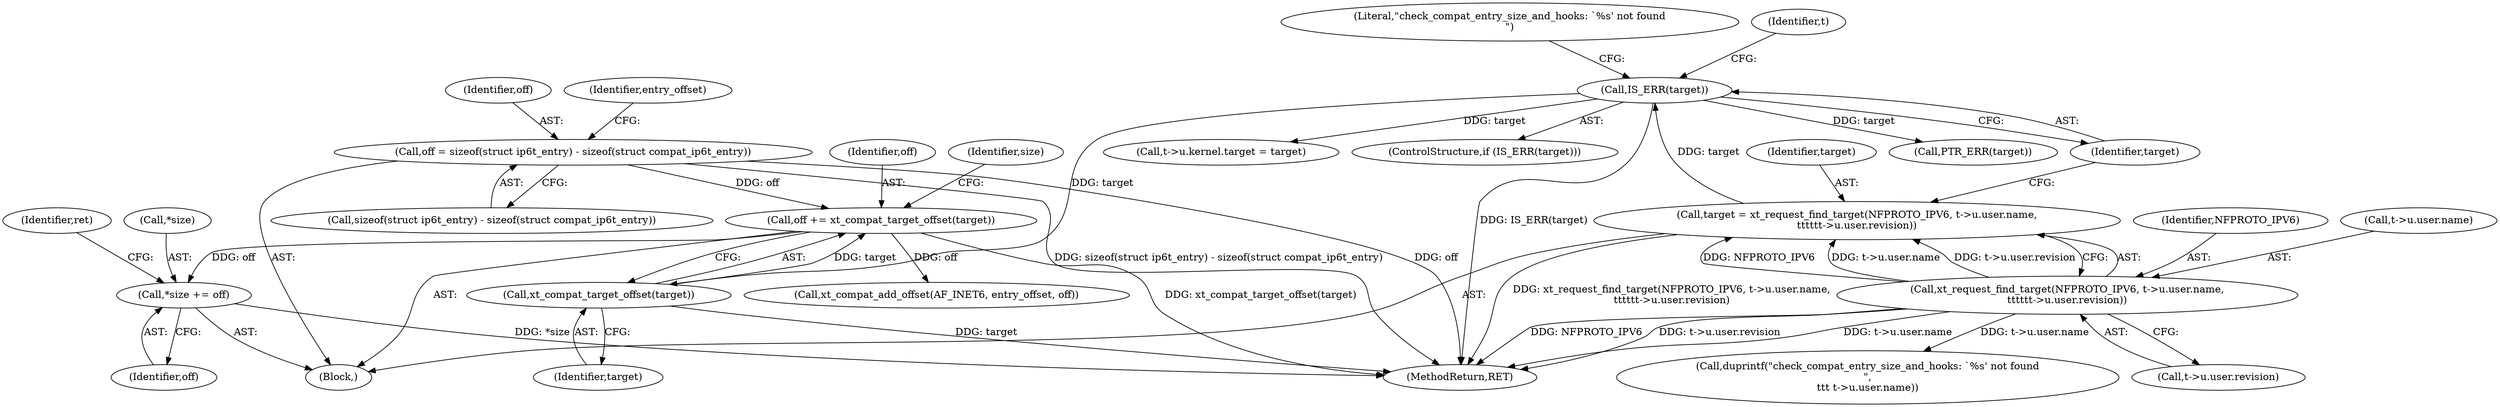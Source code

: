 digraph "0_linux_ce683e5f9d045e5d67d1312a42b359cb2ab2a13c_3@pointer" {
"1000269" [label="(Call,*size += off)"];
"1000265" [label="(Call,off += xt_compat_target_offset(target))"];
"1000267" [label="(Call,xt_compat_target_offset(target))"];
"1000239" [label="(Call,IS_ERR(target))"];
"1000220" [label="(Call,target = xt_request_find_target(NFPROTO_IPV6, t->u.user.name,\n\t\t\t\t\tt->u.user.revision))"];
"1000222" [label="(Call,xt_request_find_target(NFPROTO_IPV6, t->u.user.name,\n\t\t\t\t\tt->u.user.revision))"];
"1000178" [label="(Call,off = sizeof(struct ip6t_entry) - sizeof(struct compat_ip6t_entry))"];
"1000268" [label="(Identifier,target)"];
"1000265" [label="(Call,off += xt_compat_target_offset(target))"];
"1000274" [label="(Identifier,ret)"];
"1000111" [label="(Block,)"];
"1000220" [label="(Call,target = xt_request_find_target(NFPROTO_IPV6, t->u.user.name,\n\t\t\t\t\tt->u.user.revision))"];
"1000267" [label="(Call,xt_compat_target_offset(target))"];
"1000179" [label="(Identifier,off)"];
"1000243" [label="(Literal,\"check_compat_entry_size_and_hooks: `%s' not found\n\")"];
"1000221" [label="(Identifier,target)"];
"1000223" [label="(Identifier,NFPROTO_IPV6)"];
"1000242" [label="(Call,duprintf(\"check_compat_entry_size_and_hooks: `%s' not found\n\",\n\t\t\t t->u.user.name))"];
"1000180" [label="(Call,sizeof(struct ip6t_entry) - sizeof(struct compat_ip6t_entry))"];
"1000266" [label="(Identifier,off)"];
"1000270" [label="(Call,*size)"];
"1000275" [label="(Call,xt_compat_add_offset(AF_INET6, entry_offset, off))"];
"1000240" [label="(Identifier,target)"];
"1000253" [label="(Call,PTR_ERR(target))"];
"1000256" [label="(Call,t->u.kernel.target = target)"];
"1000178" [label="(Call,off = sizeof(struct ip6t_entry) - sizeof(struct compat_ip6t_entry))"];
"1000260" [label="(Identifier,t)"];
"1000186" [label="(Identifier,entry_offset)"];
"1000272" [label="(Identifier,off)"];
"1000269" [label="(Call,*size += off)"];
"1000238" [label="(ControlStructure,if (IS_ERR(target)))"];
"1000224" [label="(Call,t->u.user.name)"];
"1000222" [label="(Call,xt_request_find_target(NFPROTO_IPV6, t->u.user.name,\n\t\t\t\t\tt->u.user.revision))"];
"1000239" [label="(Call,IS_ERR(target))"];
"1000231" [label="(Call,t->u.user.revision)"];
"1000378" [label="(MethodReturn,RET)"];
"1000271" [label="(Identifier,size)"];
"1000269" -> "1000111"  [label="AST: "];
"1000269" -> "1000272"  [label="CFG: "];
"1000270" -> "1000269"  [label="AST: "];
"1000272" -> "1000269"  [label="AST: "];
"1000274" -> "1000269"  [label="CFG: "];
"1000269" -> "1000378"  [label="DDG: *size"];
"1000265" -> "1000269"  [label="DDG: off"];
"1000265" -> "1000111"  [label="AST: "];
"1000265" -> "1000267"  [label="CFG: "];
"1000266" -> "1000265"  [label="AST: "];
"1000267" -> "1000265"  [label="AST: "];
"1000271" -> "1000265"  [label="CFG: "];
"1000265" -> "1000378"  [label="DDG: xt_compat_target_offset(target)"];
"1000267" -> "1000265"  [label="DDG: target"];
"1000178" -> "1000265"  [label="DDG: off"];
"1000265" -> "1000275"  [label="DDG: off"];
"1000267" -> "1000268"  [label="CFG: "];
"1000268" -> "1000267"  [label="AST: "];
"1000267" -> "1000378"  [label="DDG: target"];
"1000239" -> "1000267"  [label="DDG: target"];
"1000239" -> "1000238"  [label="AST: "];
"1000239" -> "1000240"  [label="CFG: "];
"1000240" -> "1000239"  [label="AST: "];
"1000243" -> "1000239"  [label="CFG: "];
"1000260" -> "1000239"  [label="CFG: "];
"1000239" -> "1000378"  [label="DDG: IS_ERR(target)"];
"1000220" -> "1000239"  [label="DDG: target"];
"1000239" -> "1000253"  [label="DDG: target"];
"1000239" -> "1000256"  [label="DDG: target"];
"1000220" -> "1000111"  [label="AST: "];
"1000220" -> "1000222"  [label="CFG: "];
"1000221" -> "1000220"  [label="AST: "];
"1000222" -> "1000220"  [label="AST: "];
"1000240" -> "1000220"  [label="CFG: "];
"1000220" -> "1000378"  [label="DDG: xt_request_find_target(NFPROTO_IPV6, t->u.user.name,\n\t\t\t\t\tt->u.user.revision)"];
"1000222" -> "1000220"  [label="DDG: NFPROTO_IPV6"];
"1000222" -> "1000220"  [label="DDG: t->u.user.name"];
"1000222" -> "1000220"  [label="DDG: t->u.user.revision"];
"1000222" -> "1000231"  [label="CFG: "];
"1000223" -> "1000222"  [label="AST: "];
"1000224" -> "1000222"  [label="AST: "];
"1000231" -> "1000222"  [label="AST: "];
"1000222" -> "1000378"  [label="DDG: NFPROTO_IPV6"];
"1000222" -> "1000378"  [label="DDG: t->u.user.revision"];
"1000222" -> "1000378"  [label="DDG: t->u.user.name"];
"1000222" -> "1000242"  [label="DDG: t->u.user.name"];
"1000178" -> "1000111"  [label="AST: "];
"1000178" -> "1000180"  [label="CFG: "];
"1000179" -> "1000178"  [label="AST: "];
"1000180" -> "1000178"  [label="AST: "];
"1000186" -> "1000178"  [label="CFG: "];
"1000178" -> "1000378"  [label="DDG: off"];
"1000178" -> "1000378"  [label="DDG: sizeof(struct ip6t_entry) - sizeof(struct compat_ip6t_entry)"];
}
